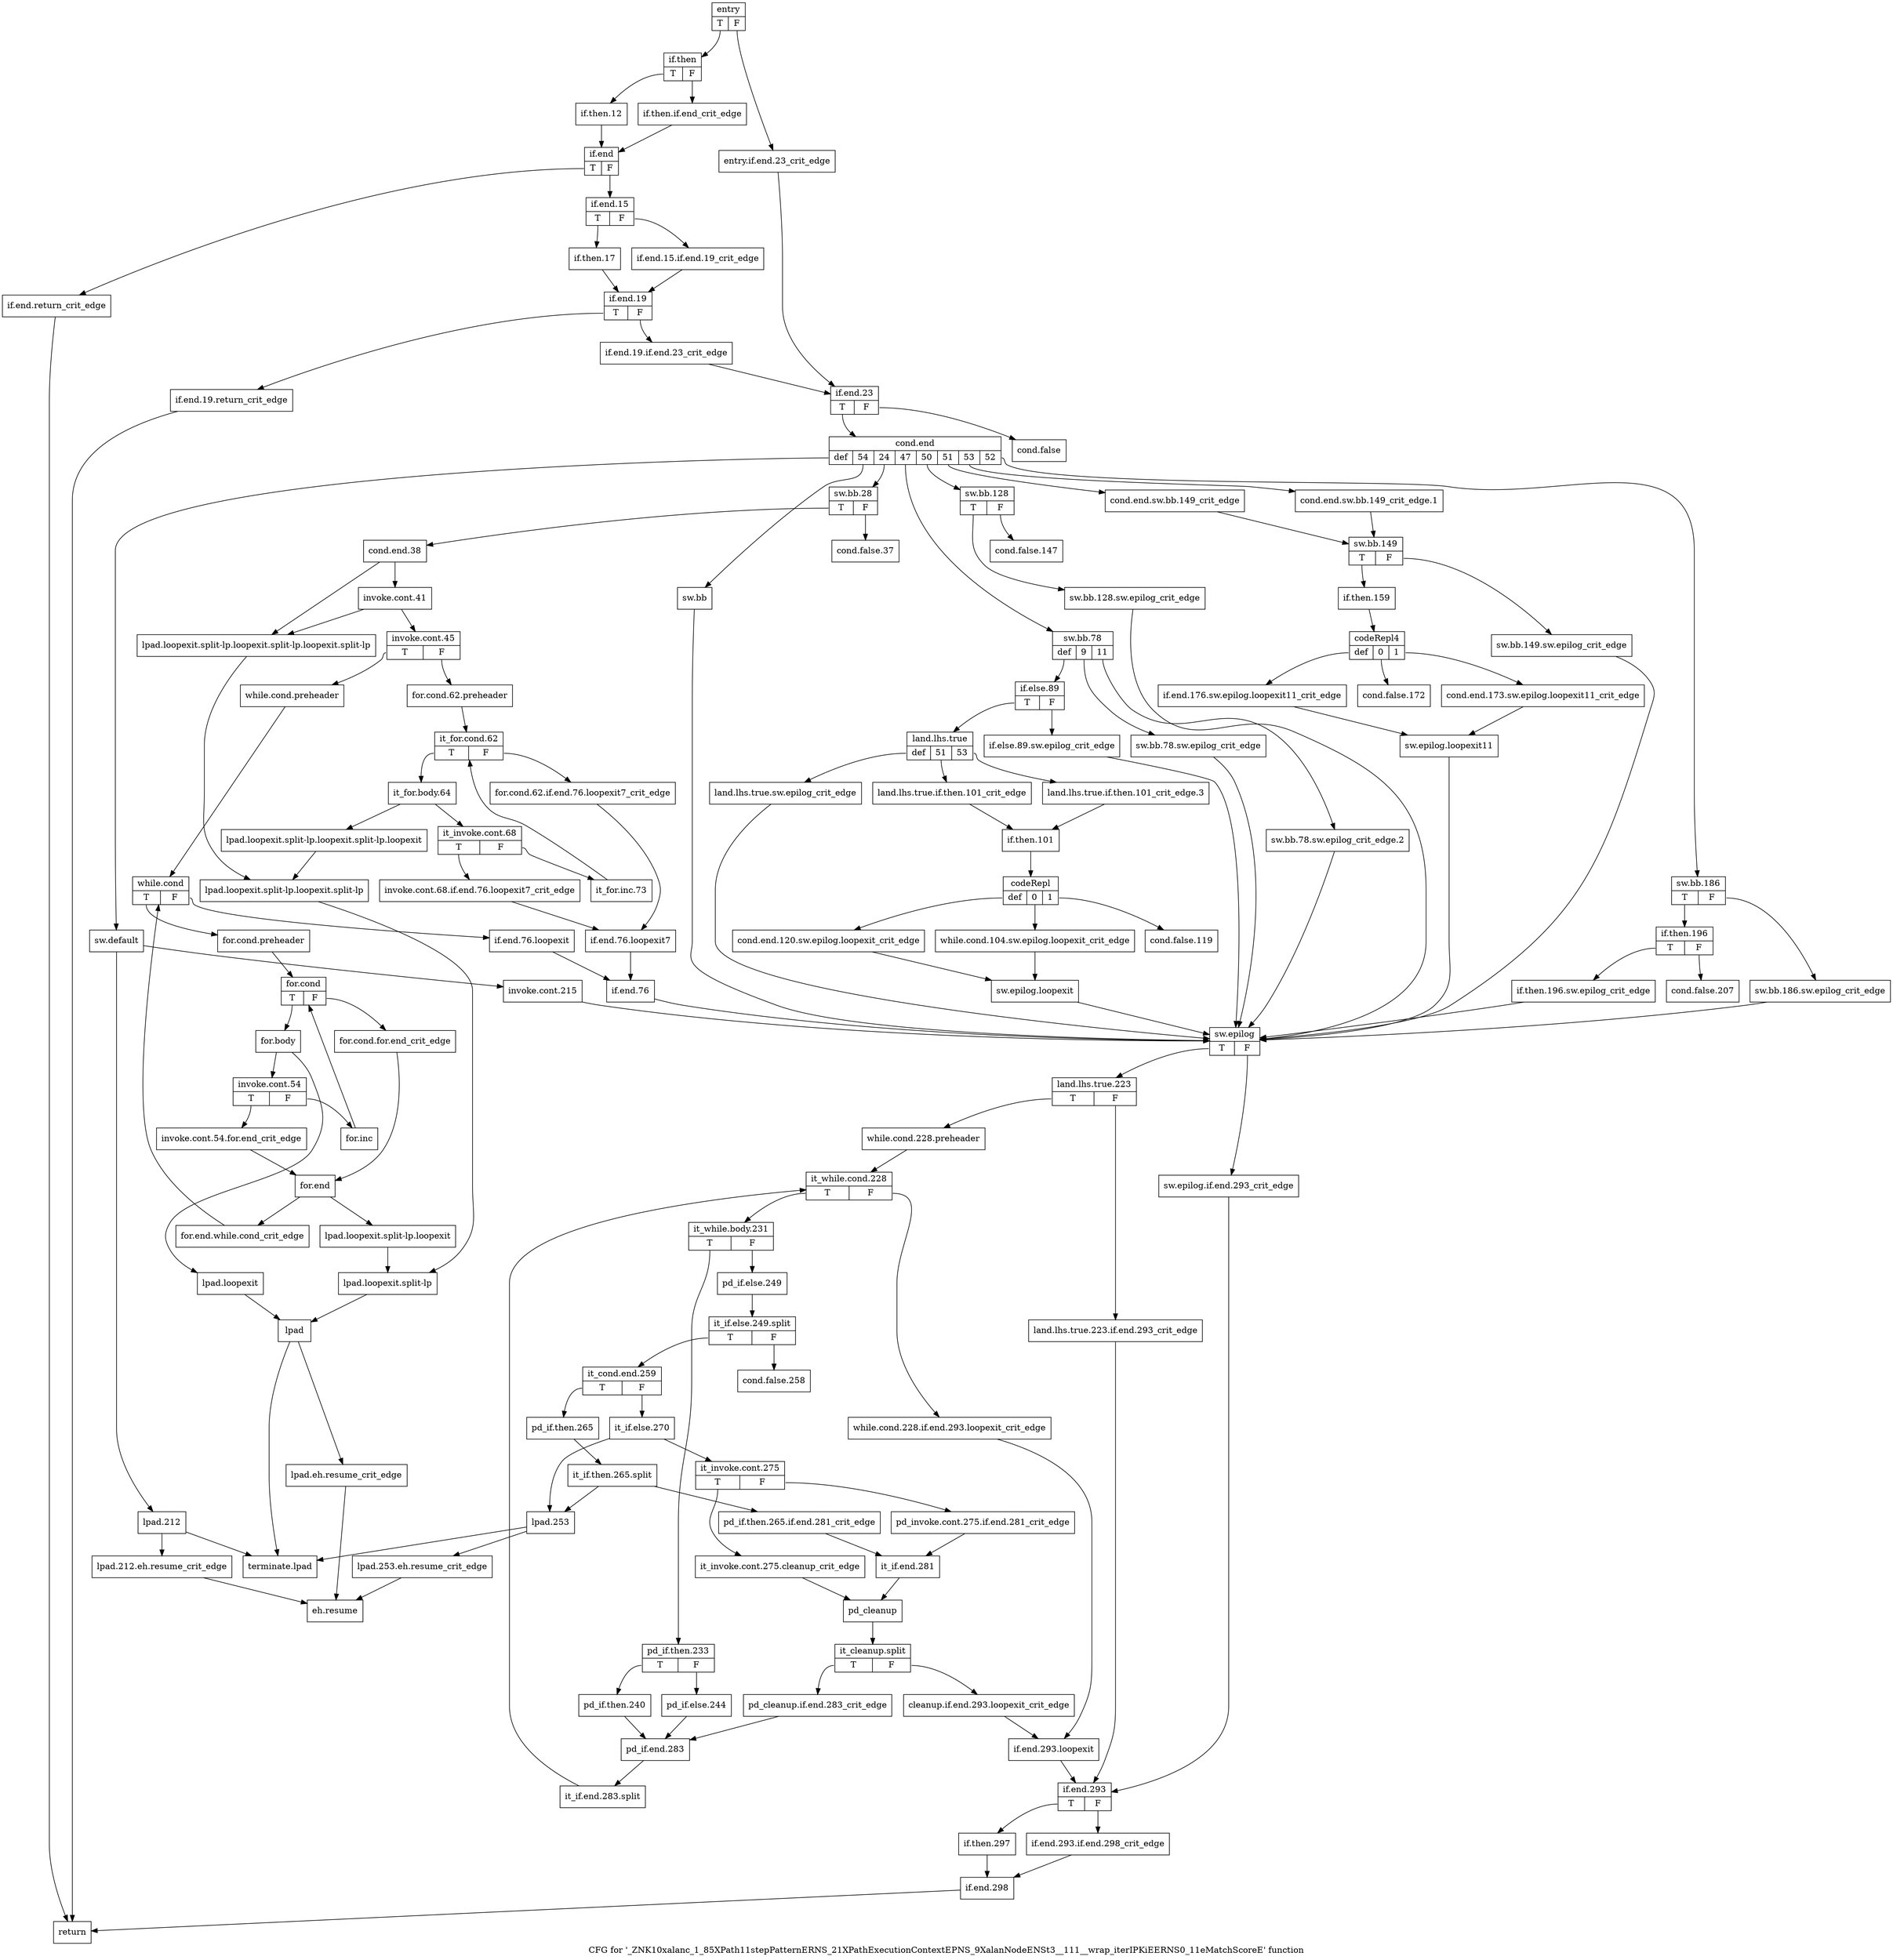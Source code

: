 digraph "CFG for '_ZNK10xalanc_1_85XPath11stepPatternERNS_21XPathExecutionContextEPNS_9XalanNodeENSt3__111__wrap_iterIPKiEERNS0_11eMatchScoreE' function" {
	label="CFG for '_ZNK10xalanc_1_85XPath11stepPatternERNS_21XPathExecutionContextEPNS_9XalanNodeENSt3__111__wrap_iterIPKiEERNS0_11eMatchScoreE' function";

	Node0x446bfc0 [shape=record,label="{entry|{<s0>T|<s1>F}}"];
	Node0x446bfc0:s0 -> Node0x446c060;
	Node0x446bfc0:s1 -> Node0x446c010;
	Node0x446c010 [shape=record,label="{entry.if.end.23_crit_edge}"];
	Node0x446c010 -> Node0x446c3d0;
	Node0x446c060 [shape=record,label="{if.then|{<s0>T|<s1>F}}"];
	Node0x446c060:s0 -> Node0x446c100;
	Node0x446c060:s1 -> Node0x446c0b0;
	Node0x446c0b0 [shape=record,label="{if.then.if.end_crit_edge}"];
	Node0x446c0b0 -> Node0x446c150;
	Node0x446c100 [shape=record,label="{if.then.12}"];
	Node0x446c100 -> Node0x446c150;
	Node0x446c150 [shape=record,label="{if.end|{<s0>T|<s1>F}}"];
	Node0x446c150:s0 -> Node0x446c1a0;
	Node0x446c150:s1 -> Node0x446c1f0;
	Node0x446c1a0 [shape=record,label="{if.end.return_crit_edge}"];
	Node0x446c1a0 -> Node0x446e540;
	Node0x446c1f0 [shape=record,label="{if.end.15|{<s0>T|<s1>F}}"];
	Node0x446c1f0:s0 -> Node0x446c290;
	Node0x446c1f0:s1 -> Node0x446c240;
	Node0x446c240 [shape=record,label="{if.end.15.if.end.19_crit_edge}"];
	Node0x446c240 -> Node0x446c2e0;
	Node0x446c290 [shape=record,label="{if.then.17}"];
	Node0x446c290 -> Node0x446c2e0;
	Node0x446c2e0 [shape=record,label="{if.end.19|{<s0>T|<s1>F}}"];
	Node0x446c2e0:s0 -> Node0x446c380;
	Node0x446c2e0:s1 -> Node0x446c330;
	Node0x446c330 [shape=record,label="{if.end.19.if.end.23_crit_edge}"];
	Node0x446c330 -> Node0x446c3d0;
	Node0x446c380 [shape=record,label="{if.end.19.return_crit_edge}"];
	Node0x446c380 -> Node0x446e540;
	Node0x446c3d0 [shape=record,label="{if.end.23|{<s0>T|<s1>F}}"];
	Node0x446c3d0:s0 -> Node0x446c470;
	Node0x446c3d0:s1 -> Node0x446c420;
	Node0x446c420 [shape=record,label="{cond.false}"];
	Node0x446c470 [shape=record,label="{cond.end|{<s0>def|<s1>54|<s2>24|<s3>47|<s4>50|<s5>51|<s6>53|<s7>52}}"];
	Node0x446c470:s0 -> Node0x446d960;
	Node0x446c470:s1 -> Node0x446c560;
	Node0x446c470:s2 -> Node0x446c5b0;
	Node0x446c470:s3 -> Node0x446d050;
	Node0x446c470:s4 -> Node0x446d4b0;
	Node0x446c470:s5 -> Node0x446c510;
	Node0x446c470:s6 -> Node0x446c4c0;
	Node0x446c470:s7 -> Node0x446d7d0;
	Node0x446c4c0 [shape=record,label="{cond.end.sw.bb.149_crit_edge.1}"];
	Node0x446c4c0 -> Node0x446d5a0;
	Node0x446c510 [shape=record,label="{cond.end.sw.bb.149_crit_edge}"];
	Node0x446c510 -> Node0x446d5a0;
	Node0x446c560 [shape=record,label="{sw.bb}"];
	Node0x446c560 -> Node0x446db40;
	Node0x446c5b0 [shape=record,label="{sw.bb.28|{<s0>T|<s1>F}}"];
	Node0x446c5b0:s0 -> Node0x446c8d0;
	Node0x446c5b0:s1 -> Node0x446c600;
	Node0x446c600 [shape=record,label="{cond.false.37}"];
	Node0x446c650 [shape=record,label="{lpad.loopexit}"];
	Node0x446c650 -> Node0x446c830;
	Node0x446c6a0 [shape=record,label="{lpad.loopexit.split-lp.loopexit}"];
	Node0x446c6a0 -> Node0x446c7e0;
	Node0x446c6f0 [shape=record,label="{lpad.loopexit.split-lp.loopexit.split-lp.loopexit}"];
	Node0x446c6f0 -> Node0x446c790;
	Node0x446c740 [shape=record,label="{lpad.loopexit.split-lp.loopexit.split-lp.loopexit.split-lp}"];
	Node0x446c740 -> Node0x446c790;
	Node0x446c790 [shape=record,label="{lpad.loopexit.split-lp.loopexit.split-lp}"];
	Node0x446c790 -> Node0x446c7e0;
	Node0x446c7e0 [shape=record,label="{lpad.loopexit.split-lp}"];
	Node0x446c7e0 -> Node0x446c830;
	Node0x446c830 [shape=record,label="{lpad}"];
	Node0x446c830 -> Node0x446c880;
	Node0x446c830 -> Node0x446e5e0;
	Node0x446c880 [shape=record,label="{lpad.eh.resume_crit_edge}"];
	Node0x446c880 -> Node0x446e590;
	Node0x446c8d0 [shape=record,label="{cond.end.38}"];
	Node0x446c8d0 -> Node0x446c920;
	Node0x446c8d0 -> Node0x446c740;
	Node0x446c920 [shape=record,label="{invoke.cont.41}"];
	Node0x446c920 -> Node0x446c970;
	Node0x446c920 -> Node0x446c740;
	Node0x446c970 [shape=record,label="{invoke.cont.45|{<s0>T|<s1>F}}"];
	Node0x446c970:s0 -> Node0x446ca10;
	Node0x446c970:s1 -> Node0x446c9c0;
	Node0x446c9c0 [shape=record,label="{for.cond.62.preheader}"];
	Node0x446c9c0 -> Node0x446cd80;
	Node0x446ca10 [shape=record,label="{while.cond.preheader}"];
	Node0x446ca10 -> Node0x446ca60;
	Node0x446ca60 [shape=record,label="{while.cond|{<s0>T|<s1>F}}"];
	Node0x446ca60:s0 -> Node0x446cab0;
	Node0x446ca60:s1 -> Node0x446cf60;
	Node0x446cab0 [shape=record,label="{for.cond.preheader}"];
	Node0x446cab0 -> Node0x446cb00;
	Node0x446cb00 [shape=record,label="{for.cond|{<s0>T|<s1>F}}"];
	Node0x446cb00:s0 -> Node0x446cba0;
	Node0x446cb00:s1 -> Node0x446cb50;
	Node0x446cb50 [shape=record,label="{for.cond.for.end_crit_edge}"];
	Node0x446cb50 -> Node0x446cce0;
	Node0x446cba0 [shape=record,label="{for.body}"];
	Node0x446cba0 -> Node0x446cbf0;
	Node0x446cba0 -> Node0x446c650;
	Node0x446cbf0 [shape=record,label="{invoke.cont.54|{<s0>T|<s1>F}}"];
	Node0x446cbf0:s0 -> Node0x446cc40;
	Node0x446cbf0:s1 -> Node0x446cc90;
	Node0x446cc40 [shape=record,label="{invoke.cont.54.for.end_crit_edge}"];
	Node0x446cc40 -> Node0x446cce0;
	Node0x446cc90 [shape=record,label="{for.inc}"];
	Node0x446cc90 -> Node0x446cb00;
	Node0x446cce0 [shape=record,label="{for.end}"];
	Node0x446cce0 -> Node0x446cd30;
	Node0x446cce0 -> Node0x446c6a0;
	Node0x446cd30 [shape=record,label="{for.end.while.cond_crit_edge}"];
	Node0x446cd30 -> Node0x446ca60;
	Node0x446cd80 [shape=record,label="{it_for.cond.62|{<s0>T|<s1>F}}"];
	Node0x446cd80:s0 -> Node0x446ce20;
	Node0x446cd80:s1 -> Node0x446cdd0;
	Node0x446cdd0 [shape=record,label="{for.cond.62.if.end.76.loopexit7_crit_edge}"];
	Node0x446cdd0 -> Node0x446cfb0;
	Node0x446ce20 [shape=record,label="{it_for.body.64}"];
	Node0x446ce20 -> Node0x446ce70;
	Node0x446ce20 -> Node0x446c6f0;
	Node0x446ce70 [shape=record,label="{it_invoke.cont.68|{<s0>T|<s1>F}}"];
	Node0x446ce70:s0 -> Node0x446cec0;
	Node0x446ce70:s1 -> Node0x446cf10;
	Node0x446cec0 [shape=record,label="{invoke.cont.68.if.end.76.loopexit7_crit_edge}"];
	Node0x446cec0 -> Node0x446cfb0;
	Node0x446cf10 [shape=record,label="{it_for.inc.73}"];
	Node0x446cf10 -> Node0x446cd80;
	Node0x446cf60 [shape=record,label="{if.end.76.loopexit}"];
	Node0x446cf60 -> Node0x446d000;
	Node0x446cfb0 [shape=record,label="{if.end.76.loopexit7}"];
	Node0x446cfb0 -> Node0x446d000;
	Node0x446d000 [shape=record,label="{if.end.76}"];
	Node0x446d000 -> Node0x446db40;
	Node0x446d050 [shape=record,label="{sw.bb.78|{<s0>def|<s1>9|<s2>11}}"];
	Node0x446d050:s0 -> Node0x446d140;
	Node0x446d050:s1 -> Node0x446d0f0;
	Node0x446d050:s2 -> Node0x446d0a0;
	Node0x446d0a0 [shape=record,label="{sw.bb.78.sw.epilog_crit_edge.2}"];
	Node0x446d0a0 -> Node0x446db40;
	Node0x446d0f0 [shape=record,label="{sw.bb.78.sw.epilog_crit_edge}"];
	Node0x446d0f0 -> Node0x446db40;
	Node0x446d140 [shape=record,label="{if.else.89|{<s0>T|<s1>F}}"];
	Node0x446d140:s0 -> Node0x446d1e0;
	Node0x446d140:s1 -> Node0x446d190;
	Node0x446d190 [shape=record,label="{if.else.89.sw.epilog_crit_edge}"];
	Node0x446d190 -> Node0x446db40;
	Node0x446d1e0 [shape=record,label="{land.lhs.true|{<s0>def|<s1>51|<s2>53}}"];
	Node0x446d1e0:s0 -> Node0x446d2d0;
	Node0x446d1e0:s1 -> Node0x446d280;
	Node0x446d1e0:s2 -> Node0x446d230;
	Node0x446d230 [shape=record,label="{land.lhs.true.if.then.101_crit_edge.3}"];
	Node0x446d230 -> Node0x446d320;
	Node0x446d280 [shape=record,label="{land.lhs.true.if.then.101_crit_edge}"];
	Node0x446d280 -> Node0x446d320;
	Node0x446d2d0 [shape=record,label="{land.lhs.true.sw.epilog_crit_edge}"];
	Node0x446d2d0 -> Node0x446db40;
	Node0x446d320 [shape=record,label="{if.then.101}"];
	Node0x446d320 -> Node0x446d370;
	Node0x446d370 [shape=record,label="{codeRepl|{<s0>def|<s1>0|<s2>1}}"];
	Node0x446d370:s0 -> Node0x446d460;
	Node0x446d370:s1 -> Node0x446d3c0;
	Node0x446d370:s2 -> Node0x446d410;
	Node0x446d3c0 [shape=record,label="{while.cond.104.sw.epilog.loopexit_crit_edge}"];
	Node0x446d3c0 -> Node0x446daa0;
	Node0x446d410 [shape=record,label="{cond.false.119}"];
	Node0x446d460 [shape=record,label="{cond.end.120.sw.epilog.loopexit_crit_edge}"];
	Node0x446d460 -> Node0x446daa0;
	Node0x446d4b0 [shape=record,label="{sw.bb.128|{<s0>T|<s1>F}}"];
	Node0x446d4b0:s0 -> Node0x446d500;
	Node0x446d4b0:s1 -> Node0x446d550;
	Node0x446d500 [shape=record,label="{sw.bb.128.sw.epilog_crit_edge}"];
	Node0x446d500 -> Node0x446db40;
	Node0x446d550 [shape=record,label="{cond.false.147}"];
	Node0x446d5a0 [shape=record,label="{sw.bb.149|{<s0>T|<s1>F}}"];
	Node0x446d5a0:s0 -> Node0x446d640;
	Node0x446d5a0:s1 -> Node0x446d5f0;
	Node0x446d5f0 [shape=record,label="{sw.bb.149.sw.epilog_crit_edge}"];
	Node0x446d5f0 -> Node0x446db40;
	Node0x446d640 [shape=record,label="{if.then.159}"];
	Node0x446d640 -> Node0x446d690;
	Node0x446d690 [shape=record,label="{codeRepl4|{<s0>def|<s1>0|<s2>1}}"];
	Node0x446d690:s0 -> Node0x446d780;
	Node0x446d690:s1 -> Node0x446d6e0;
	Node0x446d690:s2 -> Node0x446d730;
	Node0x446d6e0 [shape=record,label="{cond.false.172}"];
	Node0x446d730 [shape=record,label="{cond.end.173.sw.epilog.loopexit11_crit_edge}"];
	Node0x446d730 -> Node0x446daf0;
	Node0x446d780 [shape=record,label="{if.end.176.sw.epilog.loopexit11_crit_edge}"];
	Node0x446d780 -> Node0x446daf0;
	Node0x446d7d0 [shape=record,label="{sw.bb.186|{<s0>T|<s1>F}}"];
	Node0x446d7d0:s0 -> Node0x446d870;
	Node0x446d7d0:s1 -> Node0x446d820;
	Node0x446d820 [shape=record,label="{sw.bb.186.sw.epilog_crit_edge}"];
	Node0x446d820 -> Node0x446db40;
	Node0x446d870 [shape=record,label="{if.then.196|{<s0>T|<s1>F}}"];
	Node0x446d870:s0 -> Node0x446d8c0;
	Node0x446d870:s1 -> Node0x446d910;
	Node0x446d8c0 [shape=record,label="{if.then.196.sw.epilog_crit_edge}"];
	Node0x446d8c0 -> Node0x446db40;
	Node0x446d910 [shape=record,label="{cond.false.207}"];
	Node0x446d960 [shape=record,label="{sw.default}"];
	Node0x446d960 -> Node0x446d9b0;
	Node0x446d960 -> Node0x446da00;
	Node0x446d9b0 [shape=record,label="{invoke.cont.215}"];
	Node0x446d9b0 -> Node0x446db40;
	Node0x446da00 [shape=record,label="{lpad.212}"];
	Node0x446da00 -> Node0x446da50;
	Node0x446da00 -> Node0x446e5e0;
	Node0x446da50 [shape=record,label="{lpad.212.eh.resume_crit_edge}"];
	Node0x446da50 -> Node0x446e590;
	Node0x446daa0 [shape=record,label="{sw.epilog.loopexit}"];
	Node0x446daa0 -> Node0x446db40;
	Node0x446daf0 [shape=record,label="{sw.epilog.loopexit11}"];
	Node0x446daf0 -> Node0x446db40;
	Node0x446db40 [shape=record,label="{sw.epilog|{<s0>T|<s1>F}}"];
	Node0x446db40:s0 -> Node0x446dbe0;
	Node0x446db40:s1 -> Node0x446db90;
	Node0x446db90 [shape=record,label="{sw.epilog.if.end.293_crit_edge}"];
	Node0x446db90 -> Node0x446e400;
	Node0x446dbe0 [shape=record,label="{land.lhs.true.223|{<s0>T|<s1>F}}"];
	Node0x446dbe0:s0 -> Node0x446dc80;
	Node0x446dbe0:s1 -> Node0x446dc30;
	Node0x446dc30 [shape=record,label="{land.lhs.true.223.if.end.293_crit_edge}"];
	Node0x446dc30 -> Node0x446e400;
	Node0x446dc80 [shape=record,label="{while.cond.228.preheader}"];
	Node0x446dc80 -> Node0x446dcd0;
	Node0x446dcd0 [shape=record,label="{it_while.cond.228|{<s0>T|<s1>F}}"];
	Node0x446dcd0:s0 -> Node0x446dd70;
	Node0x446dcd0:s1 -> Node0x446dd20;
	Node0x446dd20 [shape=record,label="{while.cond.228.if.end.293.loopexit_crit_edge}"];
	Node0x446dd20 -> Node0x446e3b0;
	Node0x446dd70 [shape=record,label="{it_while.body.231|{<s0>T|<s1>F}}"];
	Node0x446dd70:s0 -> Node0x446ddc0;
	Node0x446dd70:s1 -> Node0x446deb0;
	Node0x446ddc0 [shape=record,label="{pd_if.then.233|{<s0>T|<s1>F}}"];
	Node0x446ddc0:s0 -> Node0x446de10;
	Node0x446ddc0:s1 -> Node0x446de60;
	Node0x446de10 [shape=record,label="{pd_if.then.240}"];
	Node0x446de10 -> Node0x446e360;
	Node0x446de60 [shape=record,label="{pd_if.else.244}"];
	Node0x446de60 -> Node0x446e360;
	Node0x446deb0 [shape=record,label="{pd_if.else.249}"];
	Node0x446deb0 -> Node0xbb35190;
	Node0xbb35190 [shape=record,label="{it_if.else.249.split|{<s0>T|<s1>F}}"];
	Node0xbb35190:s0 -> Node0x446dff0;
	Node0xbb35190:s1 -> Node0x446df00;
	Node0x446df00 [shape=record,label="{cond.false.258}"];
	Node0x446df50 [shape=record,label="{lpad.253}"];
	Node0x446df50 -> Node0x446dfa0;
	Node0x446df50 -> Node0x446e5e0;
	Node0x446dfa0 [shape=record,label="{lpad.253.eh.resume_crit_edge}"];
	Node0x446dfa0 -> Node0x446e590;
	Node0x446dff0 [shape=record,label="{it_cond.end.259|{<s0>T|<s1>F}}"];
	Node0x446dff0:s0 -> Node0x446e040;
	Node0x446dff0:s1 -> Node0x446e0e0;
	Node0x446e040 [shape=record,label="{pd_if.then.265}"];
	Node0x446e040 -> Node0xbb347e0;
	Node0xbb347e0 [shape=record,label="{it_if.then.265.split}"];
	Node0xbb347e0 -> Node0x446e090;
	Node0xbb347e0 -> Node0x446df50;
	Node0x446e090 [shape=record,label="{pd_if.then.265.if.end.281_crit_edge}"];
	Node0x446e090 -> Node0x446e220;
	Node0x446e0e0 [shape=record,label="{it_if.else.270}"];
	Node0x446e0e0 -> Node0x446e130;
	Node0x446e0e0 -> Node0x446df50;
	Node0x446e130 [shape=record,label="{it_invoke.cont.275|{<s0>T|<s1>F}}"];
	Node0x446e130:s0 -> Node0x446e1d0;
	Node0x446e130:s1 -> Node0x446e180;
	Node0x446e180 [shape=record,label="{pd_invoke.cont.275.if.end.281_crit_edge}"];
	Node0x446e180 -> Node0x446e220;
	Node0x446e1d0 [shape=record,label="{it_invoke.cont.275.cleanup_crit_edge}"];
	Node0x446e1d0 -> Node0x446e270;
	Node0x446e220 [shape=record,label="{it_if.end.281}"];
	Node0x446e220 -> Node0x446e270;
	Node0x446e270 [shape=record,label="{pd_cleanup}"];
	Node0x446e270 -> Node0xbb341f0;
	Node0xbb341f0 [shape=record,label="{it_cleanup.split|{<s0>T|<s1>F}}"];
	Node0xbb341f0:s0 -> Node0x446e310;
	Node0xbb341f0:s1 -> Node0x446e2c0;
	Node0x446e2c0 [shape=record,label="{cleanup.if.end.293.loopexit_crit_edge}"];
	Node0x446e2c0 -> Node0x446e3b0;
	Node0x446e310 [shape=record,label="{pd_cleanup.if.end.283_crit_edge}"];
	Node0x446e310 -> Node0x446e360;
	Node0x446e360 [shape=record,label="{pd_if.end.283}"];
	Node0x446e360 -> Node0xbb33d90;
	Node0xbb33d90 [shape=record,label="{it_if.end.283.split}"];
	Node0xbb33d90 -> Node0x446dcd0;
	Node0x446e3b0 [shape=record,label="{if.end.293.loopexit}"];
	Node0x446e3b0 -> Node0x446e400;
	Node0x446e400 [shape=record,label="{if.end.293|{<s0>T|<s1>F}}"];
	Node0x446e400:s0 -> Node0x446e4a0;
	Node0x446e400:s1 -> Node0x446e450;
	Node0x446e450 [shape=record,label="{if.end.293.if.end.298_crit_edge}"];
	Node0x446e450 -> Node0x446e4f0;
	Node0x446e4a0 [shape=record,label="{if.then.297}"];
	Node0x446e4a0 -> Node0x446e4f0;
	Node0x446e4f0 [shape=record,label="{if.end.298}"];
	Node0x446e4f0 -> Node0x446e540;
	Node0x446e540 [shape=record,label="{return}"];
	Node0x446e590 [shape=record,label="{eh.resume}"];
	Node0x446e5e0 [shape=record,label="{terminate.lpad}"];
}
